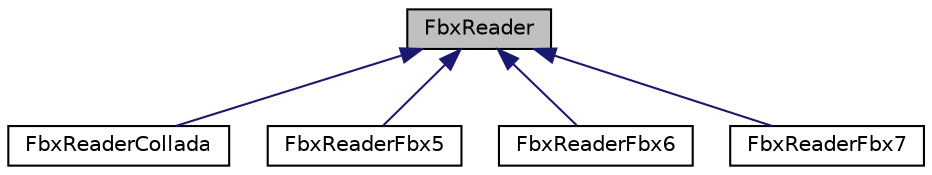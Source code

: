 digraph "FbxReader"
{
  edge [fontname="Helvetica",fontsize="10",labelfontname="Helvetica",labelfontsize="10"];
  node [fontname="Helvetica",fontsize="10",shape=record];
  Node0 [label="FbxReader",height=0.2,width=0.4,color="black", fillcolor="grey75", style="filled", fontcolor="black"];
  Node0 -> Node1 [dir="back",color="midnightblue",fontsize="10",style="solid",fontname="Helvetica"];
  Node1 [label="FbxReaderCollada",height=0.2,width=0.4,color="black", fillcolor="white", style="filled",URL="$class_fbx_reader_collada.html"];
  Node0 -> Node2 [dir="back",color="midnightblue",fontsize="10",style="solid",fontname="Helvetica"];
  Node2 [label="FbxReaderFbx5",height=0.2,width=0.4,color="black", fillcolor="white", style="filled",URL="$class_fbx_reader_fbx5.html"];
  Node0 -> Node3 [dir="back",color="midnightblue",fontsize="10",style="solid",fontname="Helvetica"];
  Node3 [label="FbxReaderFbx6",height=0.2,width=0.4,color="black", fillcolor="white", style="filled",URL="$class_fbx_reader_fbx6.html",tooltip="This class is the FBX v6 reader. The reader provide you the ability to read the global settings..."];
  Node0 -> Node4 [dir="back",color="midnightblue",fontsize="10",style="solid",fontname="Helvetica"];
  Node4 [label="FbxReaderFbx7",height=0.2,width=0.4,color="black", fillcolor="white", style="filled",URL="$class_fbx_reader_fbx7.html",tooltip="This class is the FBX v7 reader. The reader provide you the ability to read the global settings..."];
}
